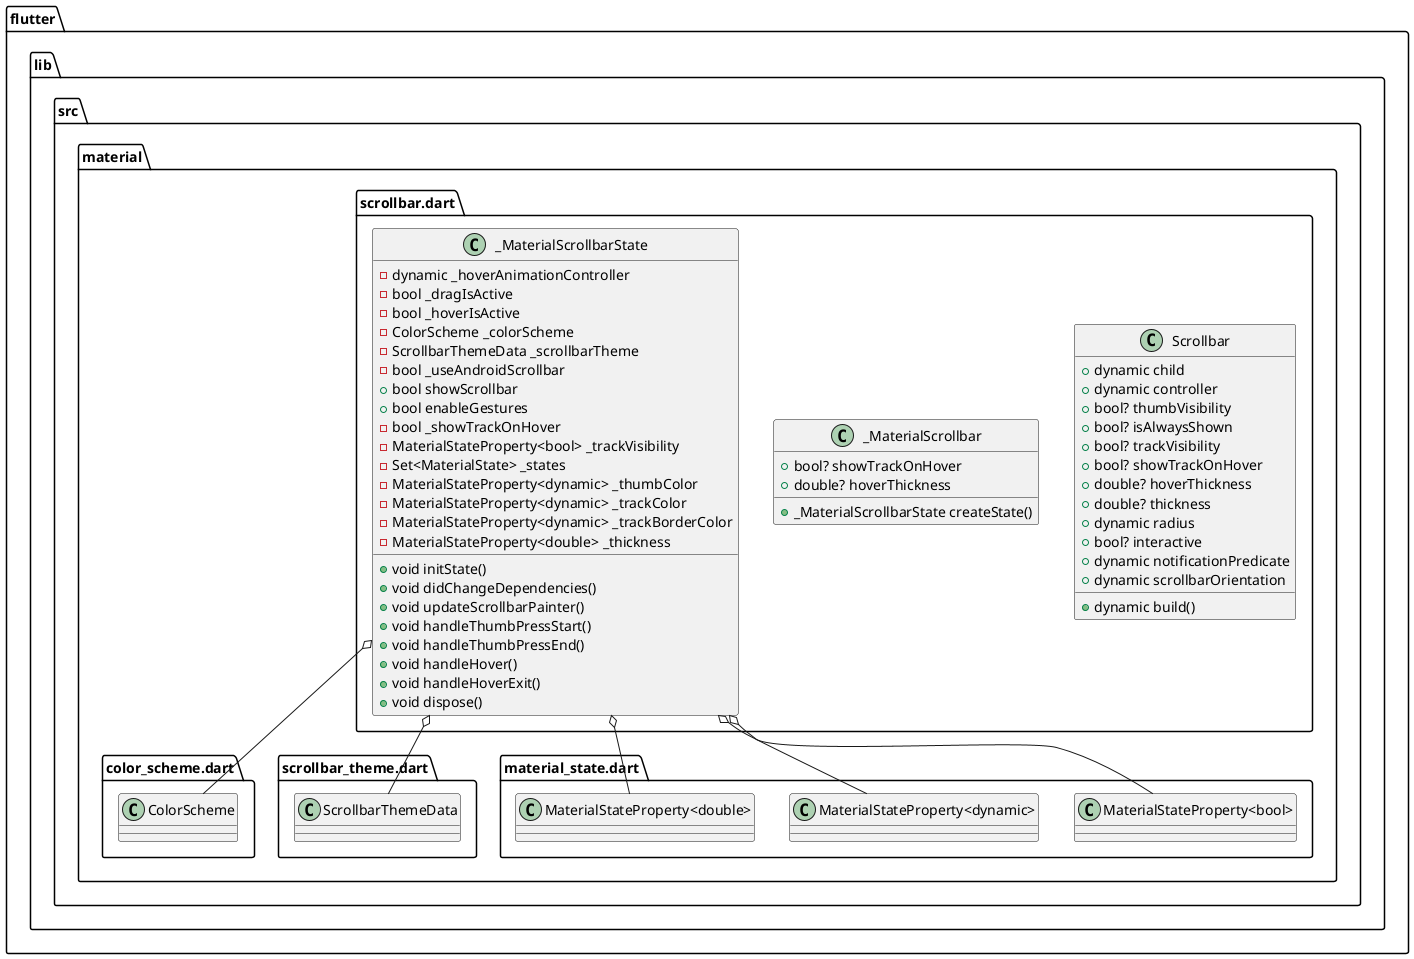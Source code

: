 @startuml
set namespaceSeparator ::

class "flutter::lib::src::material::scrollbar.dart::Scrollbar" {
  +dynamic child
  +dynamic controller
  +bool? thumbVisibility
  +bool? isAlwaysShown
  +bool? trackVisibility
  +bool? showTrackOnHover
  +double? hoverThickness
  +double? thickness
  +dynamic radius
  +bool? interactive
  +dynamic notificationPredicate
  +dynamic scrollbarOrientation
  +dynamic build()
}

class "flutter::lib::src::material::scrollbar.dart::_MaterialScrollbar" {
  +bool? showTrackOnHover
  +double? hoverThickness
  +_MaterialScrollbarState createState()
}

class "flutter::lib::src::material::scrollbar.dart::_MaterialScrollbarState" {
  -dynamic _hoverAnimationController
  -bool _dragIsActive
  -bool _hoverIsActive
  -ColorScheme _colorScheme
  -ScrollbarThemeData _scrollbarTheme
  -bool _useAndroidScrollbar
  +bool showScrollbar
  +bool enableGestures
  -bool _showTrackOnHover
  -MaterialStateProperty<bool> _trackVisibility
  -Set<MaterialState> _states
  -MaterialStateProperty<dynamic> _thumbColor
  -MaterialStateProperty<dynamic> _trackColor
  -MaterialStateProperty<dynamic> _trackBorderColor
  -MaterialStateProperty<double> _thickness
  +void initState()
  +void didChangeDependencies()
  +void updateScrollbarPainter()
  +void handleThumbPressStart()
  +void handleThumbPressEnd()
  +void handleHover()
  +void handleHoverExit()
  +void dispose()
}

"flutter::lib::src::material::scrollbar.dart::_MaterialScrollbarState" o-- "flutter::lib::src::material::color_scheme.dart::ColorScheme"
"flutter::lib::src::material::scrollbar.dart::_MaterialScrollbarState" o-- "flutter::lib::src::material::scrollbar_theme.dart::ScrollbarThemeData"
"flutter::lib::src::material::scrollbar.dart::_MaterialScrollbarState" o-- "flutter::lib::src::material::material_state.dart::MaterialStateProperty<bool>"
"flutter::lib::src::material::scrollbar.dart::_MaterialScrollbarState" o-- "flutter::lib::src::material::material_state.dart::MaterialStateProperty<dynamic>"
"flutter::lib::src::material::scrollbar.dart::_MaterialScrollbarState" o-- "flutter::lib::src::material::material_state.dart::MaterialStateProperty<double>"


@enduml